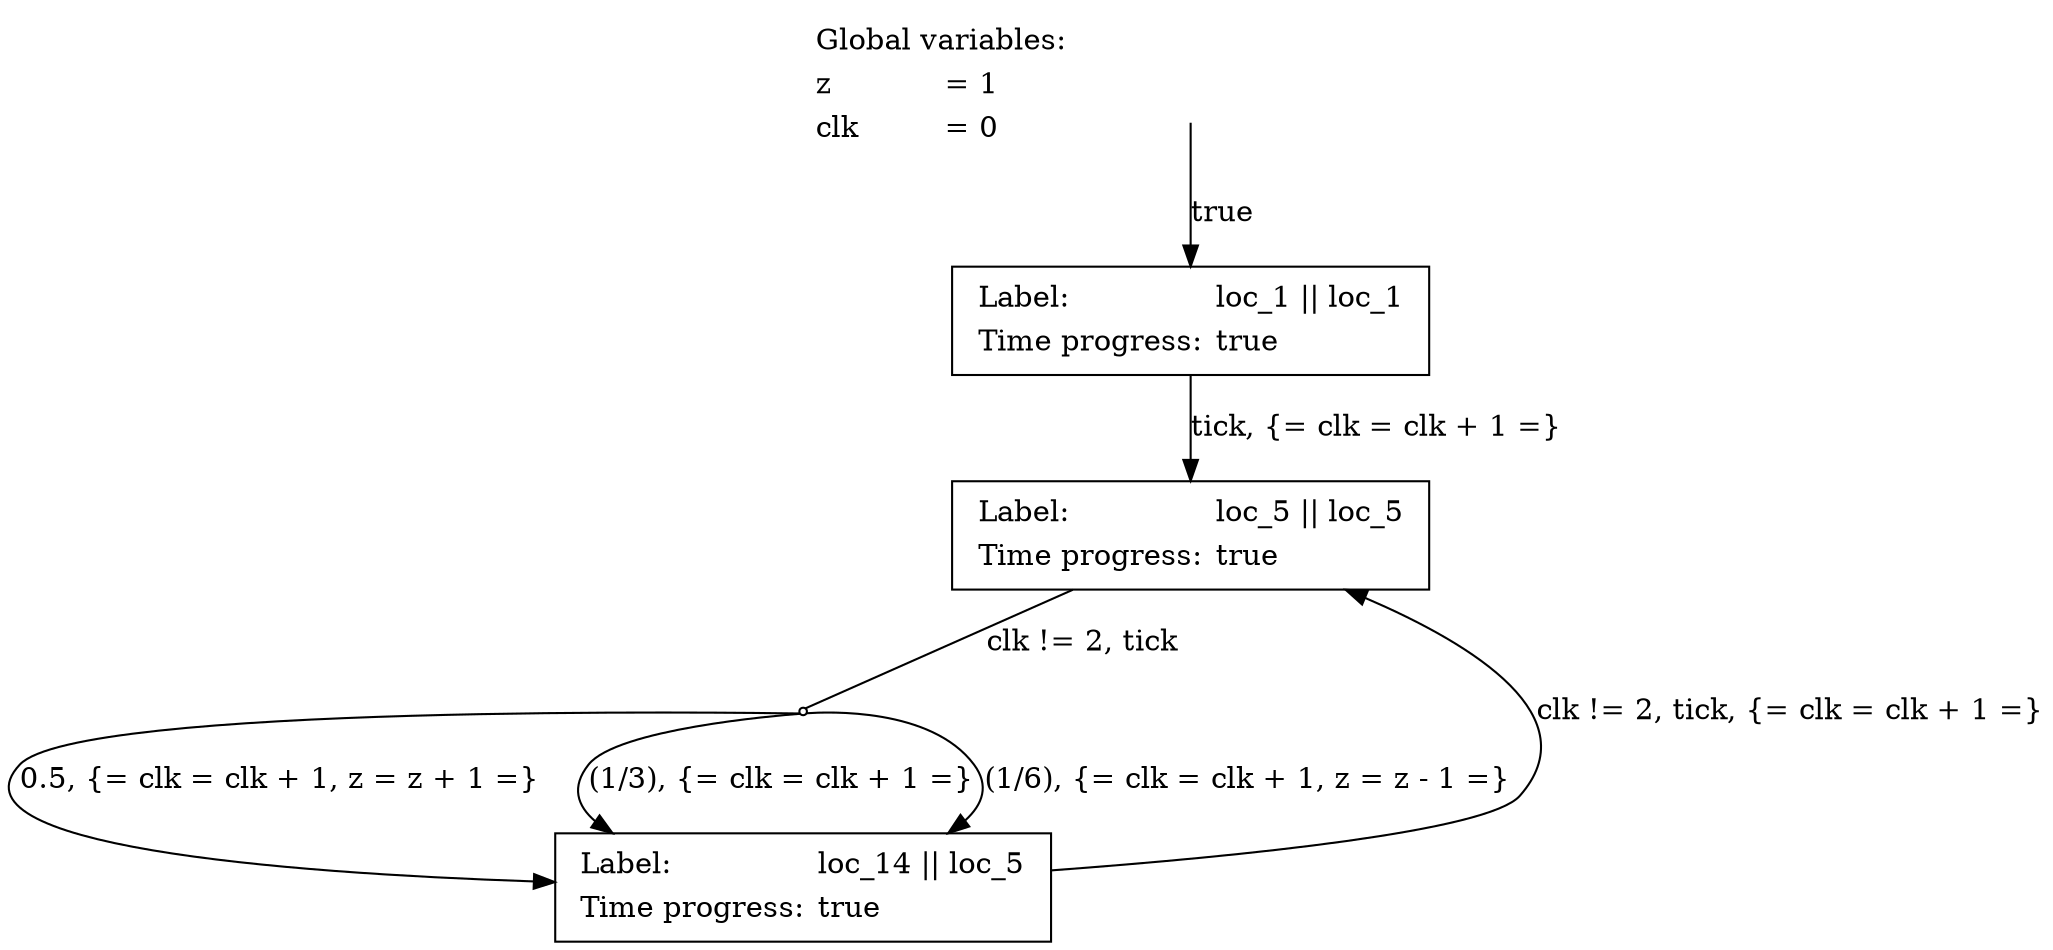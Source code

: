 digraph G {
	rankdir = TB;
	bgcolor = transparent;
	node [style = filled, fillcolor = white];
__global_vars__ [shape=plaintext, fillcolor="transparent", label=<<table border="0"><tr><td align="left" valign="top" colspan="2">Global variables:</td></tr><tr><td align="left" valign="top">z</td><td align="left" valign="top" balign="left">= 1</td></tr><tr><td align="left" valign="top">clk</td><td align="left" valign="top" balign="left">= 0</td></tr></table>>];
	0 [shape=box, label=<<table border="0"><tr><td align="left" valign="top">Label:</td><td align="left" valign="top" balign="left">loc_1 || loc_1</td></tr><tr><td align="left" valign="top">Time progress:</td><td align="left" valign="top" balign="left">true</td></tr></table>>];
	1 [shape=box, label=<<table border="0"><tr><td align="left" valign="top">Label:</td><td align="left" valign="top" balign="left">loc_5 || loc_5</td></tr><tr><td align="left" valign="top">Time progress:</td><td align="left" valign="top" balign="left">true</td></tr></table>>];
	0 -> 1 [label=<tick, {= clk = clk + 1 =}<br align="left" />>];
	i0 [shape=point];
	1 -> i0 [label=<clk != 2, tick<br align="left" />>, arrowhead=none];
	2 [shape=box, label=<<table border="0"><tr><td align="left" valign="top">Label:</td><td align="left" valign="top" balign="left">loc_14 || loc_5</td></tr><tr><td align="left" valign="top">Time progress:</td><td align="left" valign="top" balign="left">true</td></tr></table>>];
	i0 -> 2 [label=<0.5, {= clk = clk + 1, z = z + 1 =}<br align="left" />>];
	i0 -> 2 [label=<(1/3), {= clk = clk + 1 =}<br align="left" />>];
	i0 -> 2 [label=<(1/6), {= clk = clk + 1, z = z - 1 =}<br align="left" />>];
	2 -> 1 [label=<clk != 2, tick, {= clk = clk + 1 =}<br align="left" />>];
	_____initial3 [shape=none, style=invisible, label=""];
	_____initial3 -> 0 [label=<true<br align="left" />>];

}
